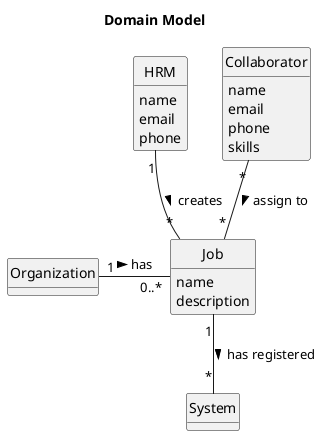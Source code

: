 @startuml
skinparam monochrome true
skinparam packageStyle rectangle
skinparam shadowing false

'left to right direction

skinparam classAttributeIconSize 0

hide circle
hide methods

title Domain Model

class Organization {

}

class Job {
    name
    description

}

class HRM {
    name
    email
    phone
}

class Collaborator {
    name
    email
    phone
    skills
}

Organization "1" - "0..*" Job: has >
Job "1" -- "*" System : has registered >
HRM "1" -- "*" Job : creates   >
Collaborator "*" -- "*" Job : assign to >

@enduml
